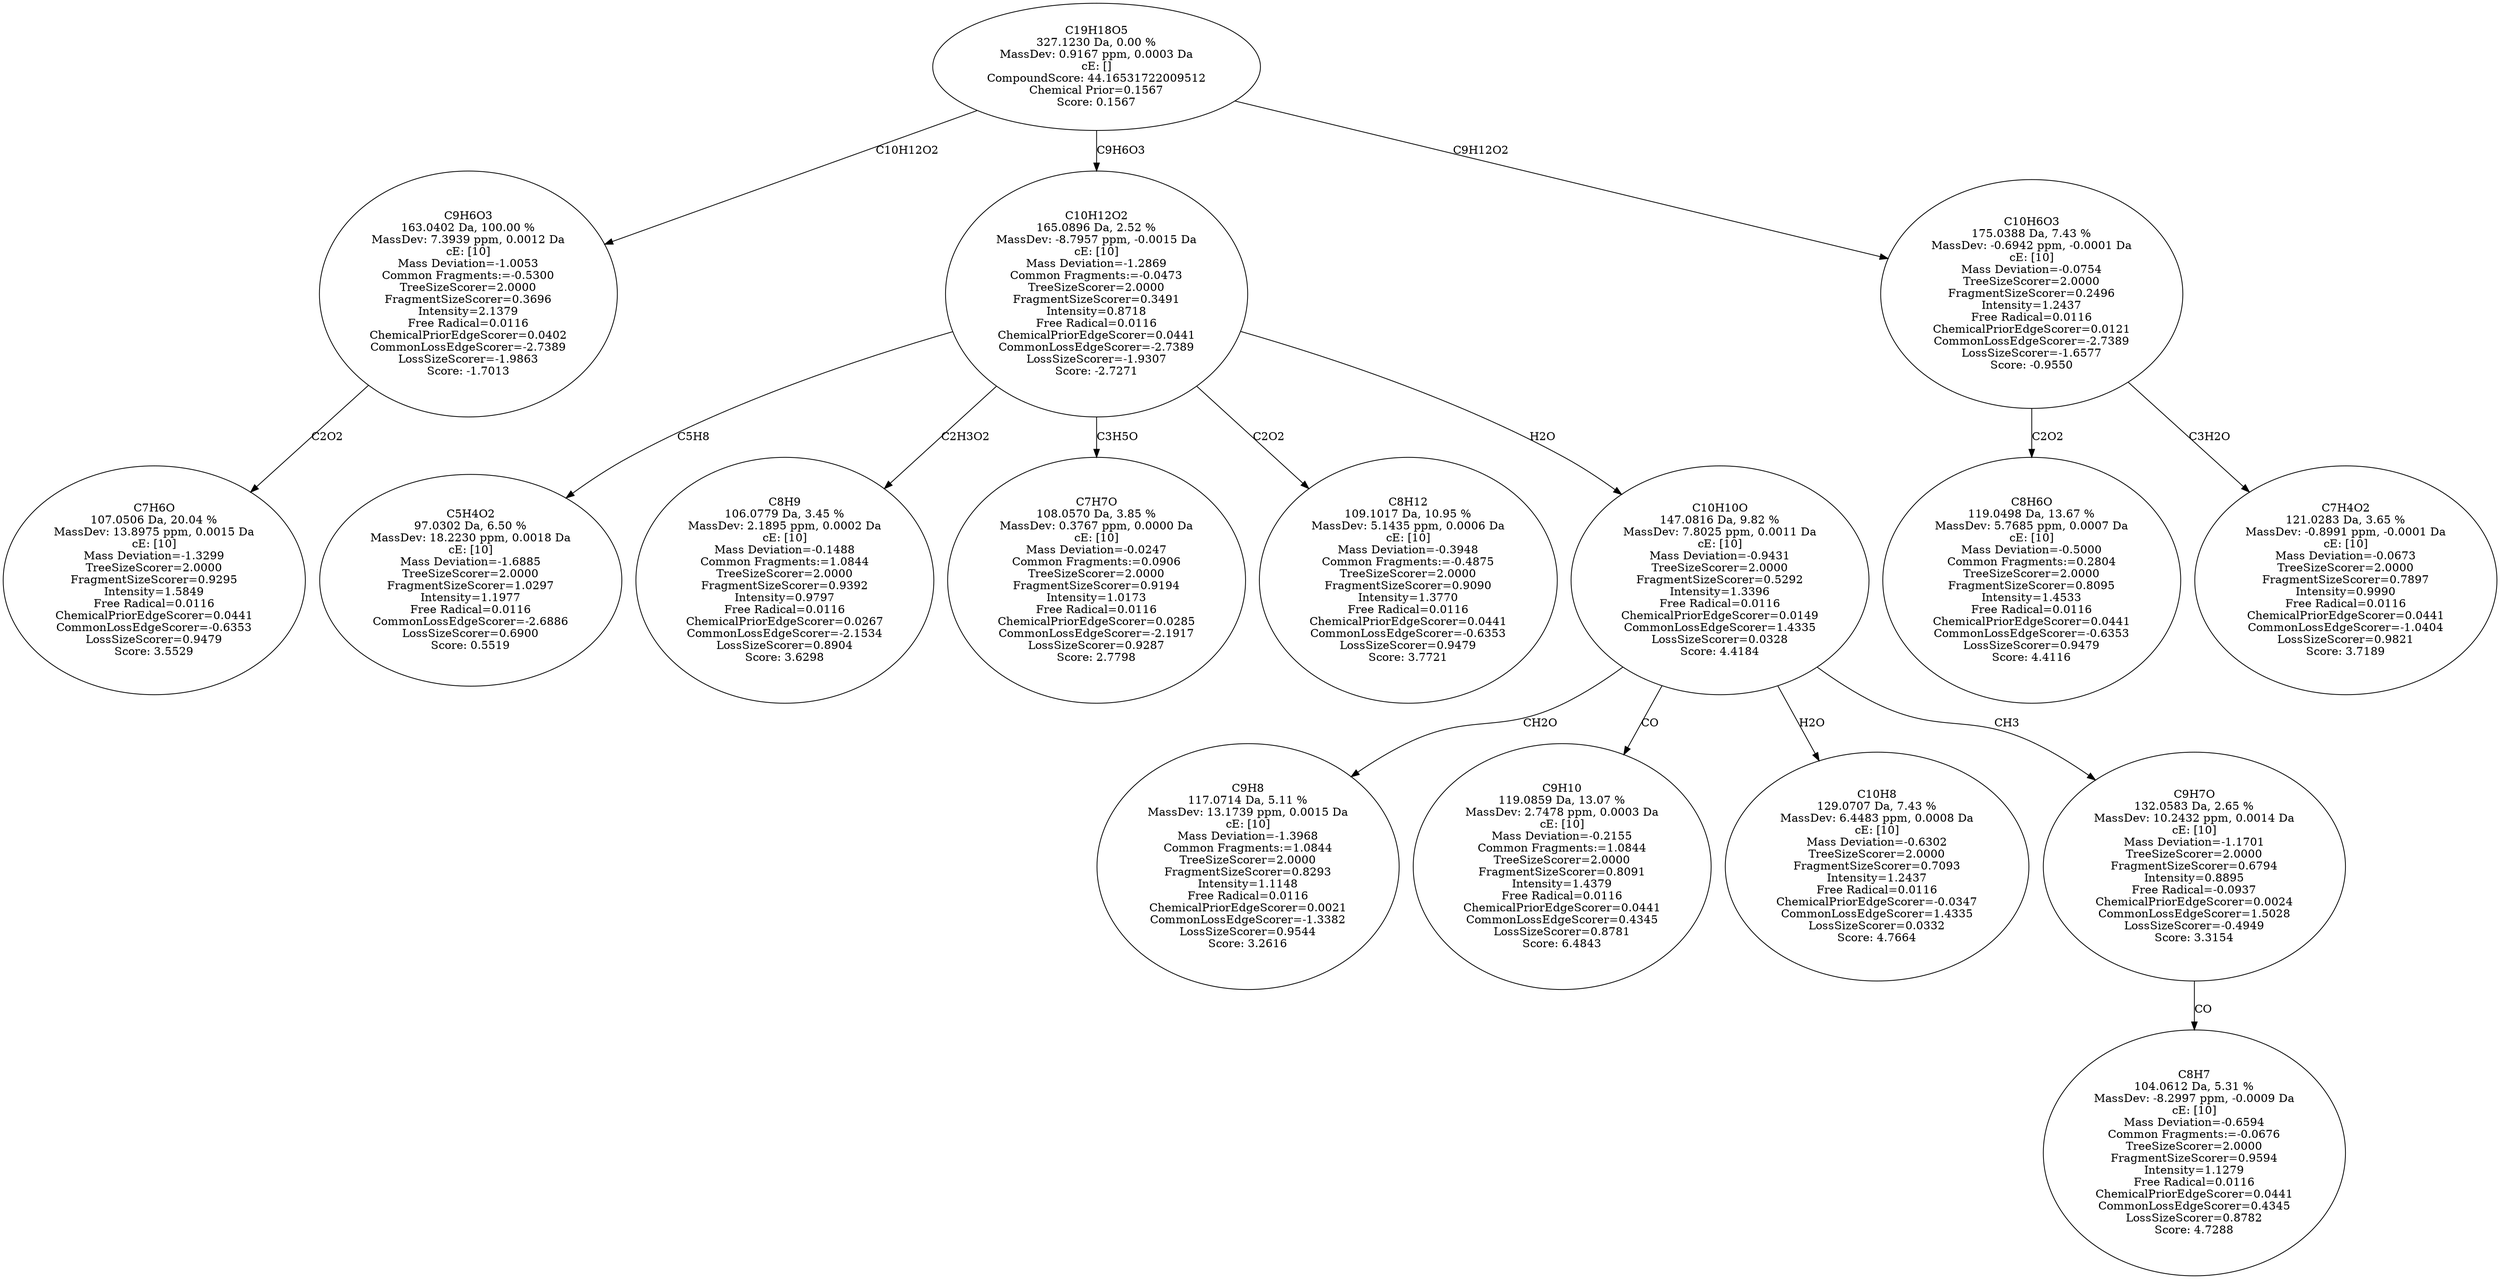 strict digraph {
v1 [label="C7H6O\n107.0506 Da, 20.04 %\nMassDev: 13.8975 ppm, 0.0015 Da\ncE: [10]\nMass Deviation=-1.3299\nTreeSizeScorer=2.0000\nFragmentSizeScorer=0.9295\nIntensity=1.5849\nFree Radical=0.0116\nChemicalPriorEdgeScorer=0.0441\nCommonLossEdgeScorer=-0.6353\nLossSizeScorer=0.9479\nScore: 3.5529"];
v2 [label="C9H6O3\n163.0402 Da, 100.00 %\nMassDev: 7.3939 ppm, 0.0012 Da\ncE: [10]\nMass Deviation=-1.0053\nCommon Fragments:=-0.5300\nTreeSizeScorer=2.0000\nFragmentSizeScorer=0.3696\nIntensity=2.1379\nFree Radical=0.0116\nChemicalPriorEdgeScorer=0.0402\nCommonLossEdgeScorer=-2.7389\nLossSizeScorer=-1.9863\nScore: -1.7013"];
v3 [label="C5H4O2\n97.0302 Da, 6.50 %\nMassDev: 18.2230 ppm, 0.0018 Da\ncE: [10]\nMass Deviation=-1.6885\nTreeSizeScorer=2.0000\nFragmentSizeScorer=1.0297\nIntensity=1.1977\nFree Radical=0.0116\nCommonLossEdgeScorer=-2.6886\nLossSizeScorer=0.6900\nScore: 0.5519"];
v4 [label="C8H9\n106.0779 Da, 3.45 %\nMassDev: 2.1895 ppm, 0.0002 Da\ncE: [10]\nMass Deviation=-0.1488\nCommon Fragments:=1.0844\nTreeSizeScorer=2.0000\nFragmentSizeScorer=0.9392\nIntensity=0.9797\nFree Radical=0.0116\nChemicalPriorEdgeScorer=0.0267\nCommonLossEdgeScorer=-2.1534\nLossSizeScorer=0.8904\nScore: 3.6298"];
v5 [label="C7H7O\n108.0570 Da, 3.85 %\nMassDev: 0.3767 ppm, 0.0000 Da\ncE: [10]\nMass Deviation=-0.0247\nCommon Fragments:=0.0906\nTreeSizeScorer=2.0000\nFragmentSizeScorer=0.9194\nIntensity=1.0173\nFree Radical=0.0116\nChemicalPriorEdgeScorer=0.0285\nCommonLossEdgeScorer=-2.1917\nLossSizeScorer=0.9287\nScore: 2.7798"];
v6 [label="C8H12\n109.1017 Da, 10.95 %\nMassDev: 5.1435 ppm, 0.0006 Da\ncE: [10]\nMass Deviation=-0.3948\nCommon Fragments:=-0.4875\nTreeSizeScorer=2.0000\nFragmentSizeScorer=0.9090\nIntensity=1.3770\nFree Radical=0.0116\nChemicalPriorEdgeScorer=0.0441\nCommonLossEdgeScorer=-0.6353\nLossSizeScorer=0.9479\nScore: 3.7721"];
v7 [label="C9H8\n117.0714 Da, 5.11 %\nMassDev: 13.1739 ppm, 0.0015 Da\ncE: [10]\nMass Deviation=-1.3968\nCommon Fragments:=1.0844\nTreeSizeScorer=2.0000\nFragmentSizeScorer=0.8293\nIntensity=1.1148\nFree Radical=0.0116\nChemicalPriorEdgeScorer=0.0021\nCommonLossEdgeScorer=-1.3382\nLossSizeScorer=0.9544\nScore: 3.2616"];
v8 [label="C9H10\n119.0859 Da, 13.07 %\nMassDev: 2.7478 ppm, 0.0003 Da\ncE: [10]\nMass Deviation=-0.2155\nCommon Fragments:=1.0844\nTreeSizeScorer=2.0000\nFragmentSizeScorer=0.8091\nIntensity=1.4379\nFree Radical=0.0116\nChemicalPriorEdgeScorer=0.0441\nCommonLossEdgeScorer=0.4345\nLossSizeScorer=0.8781\nScore: 6.4843"];
v9 [label="C10H8\n129.0707 Da, 7.43 %\nMassDev: 6.4483 ppm, 0.0008 Da\ncE: [10]\nMass Deviation=-0.6302\nTreeSizeScorer=2.0000\nFragmentSizeScorer=0.7093\nIntensity=1.2437\nFree Radical=0.0116\nChemicalPriorEdgeScorer=-0.0347\nCommonLossEdgeScorer=1.4335\nLossSizeScorer=0.0332\nScore: 4.7664"];
v10 [label="C8H7\n104.0612 Da, 5.31 %\nMassDev: -8.2997 ppm, -0.0009 Da\ncE: [10]\nMass Deviation=-0.6594\nCommon Fragments:=-0.0676\nTreeSizeScorer=2.0000\nFragmentSizeScorer=0.9594\nIntensity=1.1279\nFree Radical=0.0116\nChemicalPriorEdgeScorer=0.0441\nCommonLossEdgeScorer=0.4345\nLossSizeScorer=0.8782\nScore: 4.7288"];
v11 [label="C9H7O\n132.0583 Da, 2.65 %\nMassDev: 10.2432 ppm, 0.0014 Da\ncE: [10]\nMass Deviation=-1.1701\nTreeSizeScorer=2.0000\nFragmentSizeScorer=0.6794\nIntensity=0.8895\nFree Radical=-0.0937\nChemicalPriorEdgeScorer=0.0024\nCommonLossEdgeScorer=1.5028\nLossSizeScorer=-0.4949\nScore: 3.3154"];
v12 [label="C10H10O\n147.0816 Da, 9.82 %\nMassDev: 7.8025 ppm, 0.0011 Da\ncE: [10]\nMass Deviation=-0.9431\nTreeSizeScorer=2.0000\nFragmentSizeScorer=0.5292\nIntensity=1.3396\nFree Radical=0.0116\nChemicalPriorEdgeScorer=0.0149\nCommonLossEdgeScorer=1.4335\nLossSizeScorer=0.0328\nScore: 4.4184"];
v13 [label="C10H12O2\n165.0896 Da, 2.52 %\nMassDev: -8.7957 ppm, -0.0015 Da\ncE: [10]\nMass Deviation=-1.2869\nCommon Fragments:=-0.0473\nTreeSizeScorer=2.0000\nFragmentSizeScorer=0.3491\nIntensity=0.8718\nFree Radical=0.0116\nChemicalPriorEdgeScorer=0.0441\nCommonLossEdgeScorer=-2.7389\nLossSizeScorer=-1.9307\nScore: -2.7271"];
v14 [label="C8H6O\n119.0498 Da, 13.67 %\nMassDev: 5.7685 ppm, 0.0007 Da\ncE: [10]\nMass Deviation=-0.5000\nCommon Fragments:=0.2804\nTreeSizeScorer=2.0000\nFragmentSizeScorer=0.8095\nIntensity=1.4533\nFree Radical=0.0116\nChemicalPriorEdgeScorer=0.0441\nCommonLossEdgeScorer=-0.6353\nLossSizeScorer=0.9479\nScore: 4.4116"];
v15 [label="C7H4O2\n121.0283 Da, 3.65 %\nMassDev: -0.8991 ppm, -0.0001 Da\ncE: [10]\nMass Deviation=-0.0673\nTreeSizeScorer=2.0000\nFragmentSizeScorer=0.7897\nIntensity=0.9990\nFree Radical=0.0116\nChemicalPriorEdgeScorer=0.0441\nCommonLossEdgeScorer=-1.0404\nLossSizeScorer=0.9821\nScore: 3.7189"];
v16 [label="C10H6O3\n175.0388 Da, 7.43 %\nMassDev: -0.6942 ppm, -0.0001 Da\ncE: [10]\nMass Deviation=-0.0754\nTreeSizeScorer=2.0000\nFragmentSizeScorer=0.2496\nIntensity=1.2437\nFree Radical=0.0116\nChemicalPriorEdgeScorer=0.0121\nCommonLossEdgeScorer=-2.7389\nLossSizeScorer=-1.6577\nScore: -0.9550"];
v17 [label="C19H18O5\n327.1230 Da, 0.00 %\nMassDev: 0.9167 ppm, 0.0003 Da\ncE: []\nCompoundScore: 44.16531722009512\nChemical Prior=0.1567\nScore: 0.1567"];
v2 -> v1 [label="C2O2"];
v17 -> v2 [label="C10H12O2"];
v13 -> v3 [label="C5H8"];
v13 -> v4 [label="C2H3O2"];
v13 -> v5 [label="C3H5O"];
v13 -> v6 [label="C2O2"];
v12 -> v7 [label="CH2O"];
v12 -> v8 [label="CO"];
v12 -> v9 [label="H2O"];
v11 -> v10 [label="CO"];
v12 -> v11 [label="CH3"];
v13 -> v12 [label="H2O"];
v17 -> v13 [label="C9H6O3"];
v16 -> v14 [label="C2O2"];
v16 -> v15 [label="C3H2O"];
v17 -> v16 [label="C9H12O2"];
}